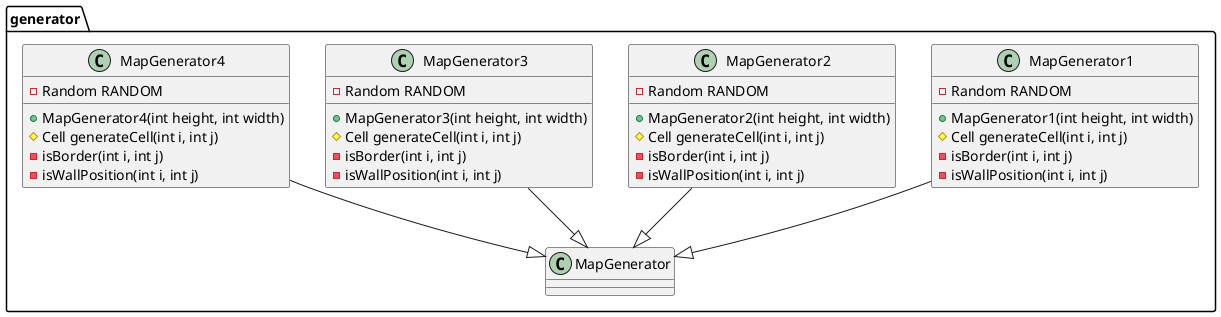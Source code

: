 @startuml
package generator {
    class MapGenerator1 {
        - Random RANDOM
        + MapGenerator1(int height, int width)
        # Cell generateCell(int i, int j)
        - isBorder(int i, int j)
        - isWallPosition(int i, int j)
    }

    class MapGenerator2 {
            - Random RANDOM
            + MapGenerator2(int height, int width)
            # Cell generateCell(int i, int j)
            - isBorder(int i, int j)
            - isWallPosition(int i, int j)
    }

    class MapGenerator3 {
            - Random RANDOM
            + MapGenerator3(int height, int width)
            # Cell generateCell(int i, int j)
            - isBorder(int i, int j)
            - isWallPosition(int i, int j)
    }

    class MapGenerator4 {
            - Random RANDOM
            + MapGenerator4(int height, int width)
            # Cell generateCell(int i, int j)
            - isBorder(int i, int j)
            - isWallPosition(int i, int j)
    }

MapGenerator1 --|> MapGenerator
MapGenerator2 --|> MapGenerator
MapGenerator3 --|> MapGenerator
MapGenerator4 --|> MapGenerator


@enduml